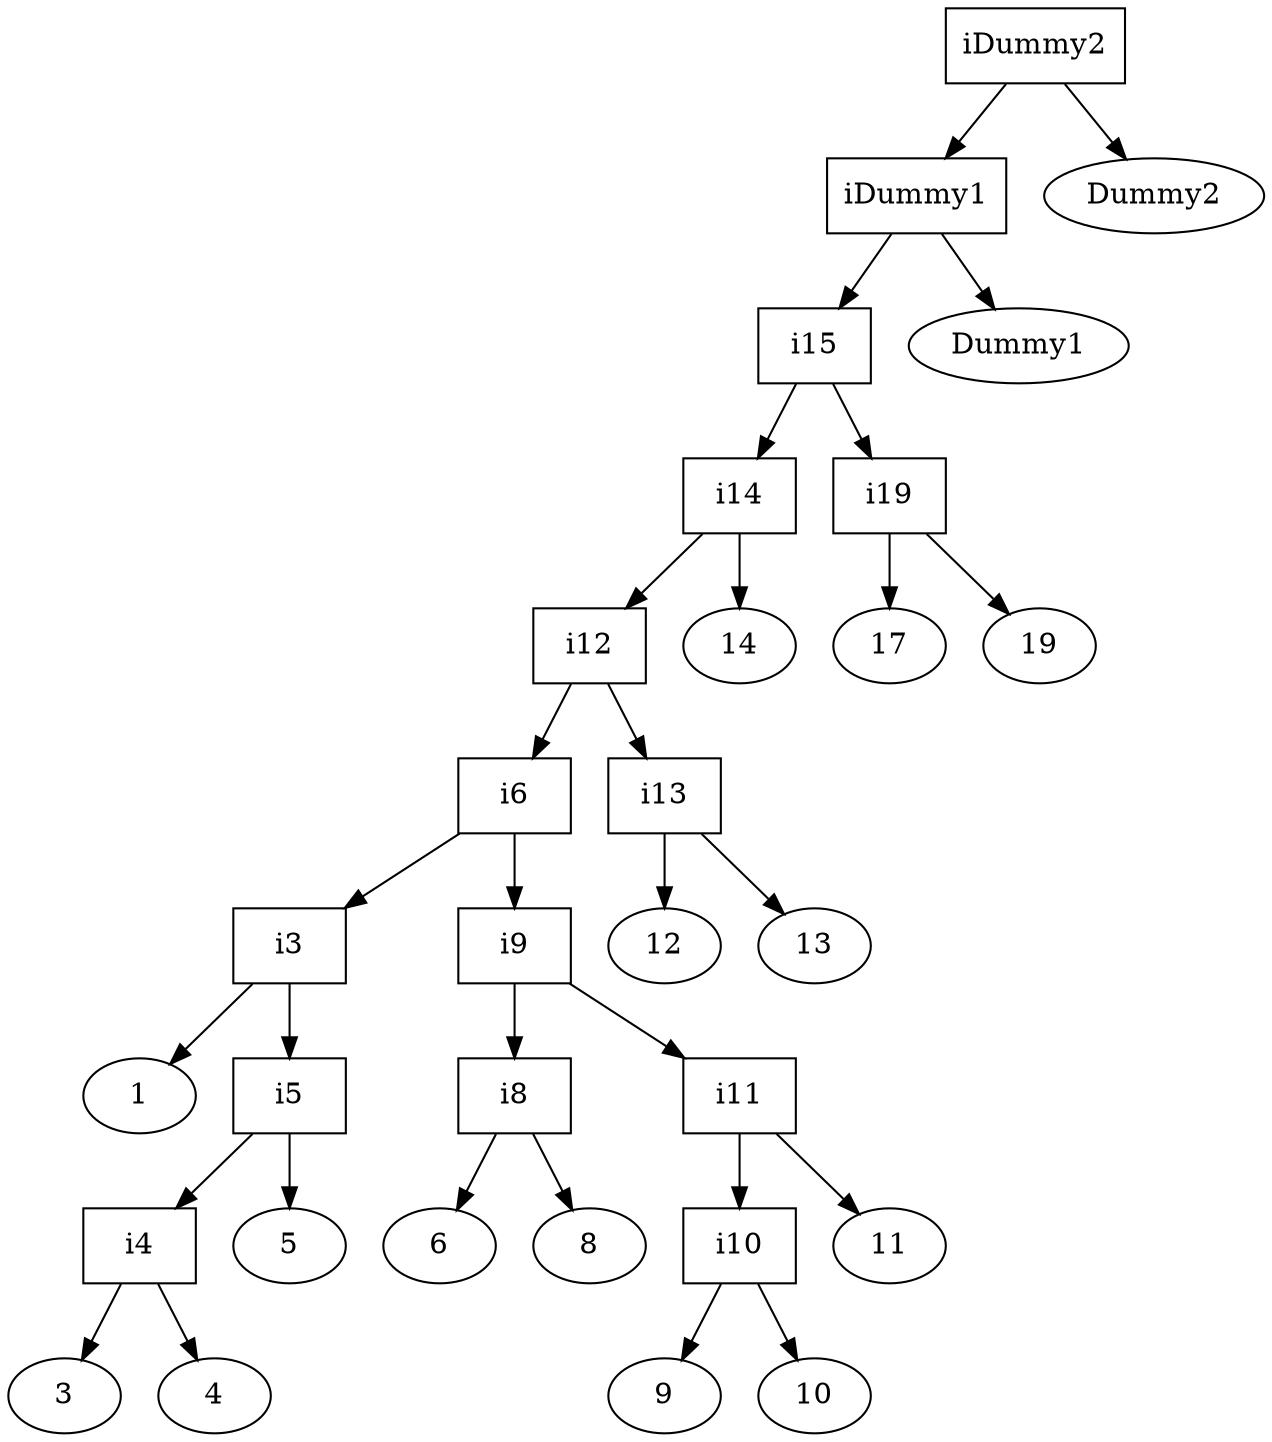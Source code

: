 digraph BST {
iDummy2 [shape=box];
iDummy2 -> iDummy1;
iDummy2 -> Dummy2;
iDummy1 [shape=box];
iDummy1 -> i15;
iDummy1 -> Dummy1;
i15 [shape=box];
i15 -> i14;
i15 -> i19;
i14 [shape=box];
i14 -> i12;
i14 -> 14;
i19 [shape=box];
i19 -> 17;
i19 -> 19;
i12 [shape=box];
i12 -> i6;
i12 -> i13;
i6 [shape=box];
i6 -> i3;
i6 -> i9;
i13 [shape=box];
i13 -> 12;
i13 -> 13;
i3 [shape=box];
i3 -> 1;
i3 -> i5;
i9 [shape=box];
i9 -> i8;
i9 -> i11;
i5 [shape=box];
i5 -> i4;
i5 -> 5;
i8 [shape=box];
i8 -> 6;
i8 -> 8;
i11 [shape=box];
i11 -> i10;
i11 -> 11;
i4 [shape=box];
i4 -> 3;
i4 -> 4;
i10 [shape=box];
i10 -> 9;
i10 -> 10;
}
